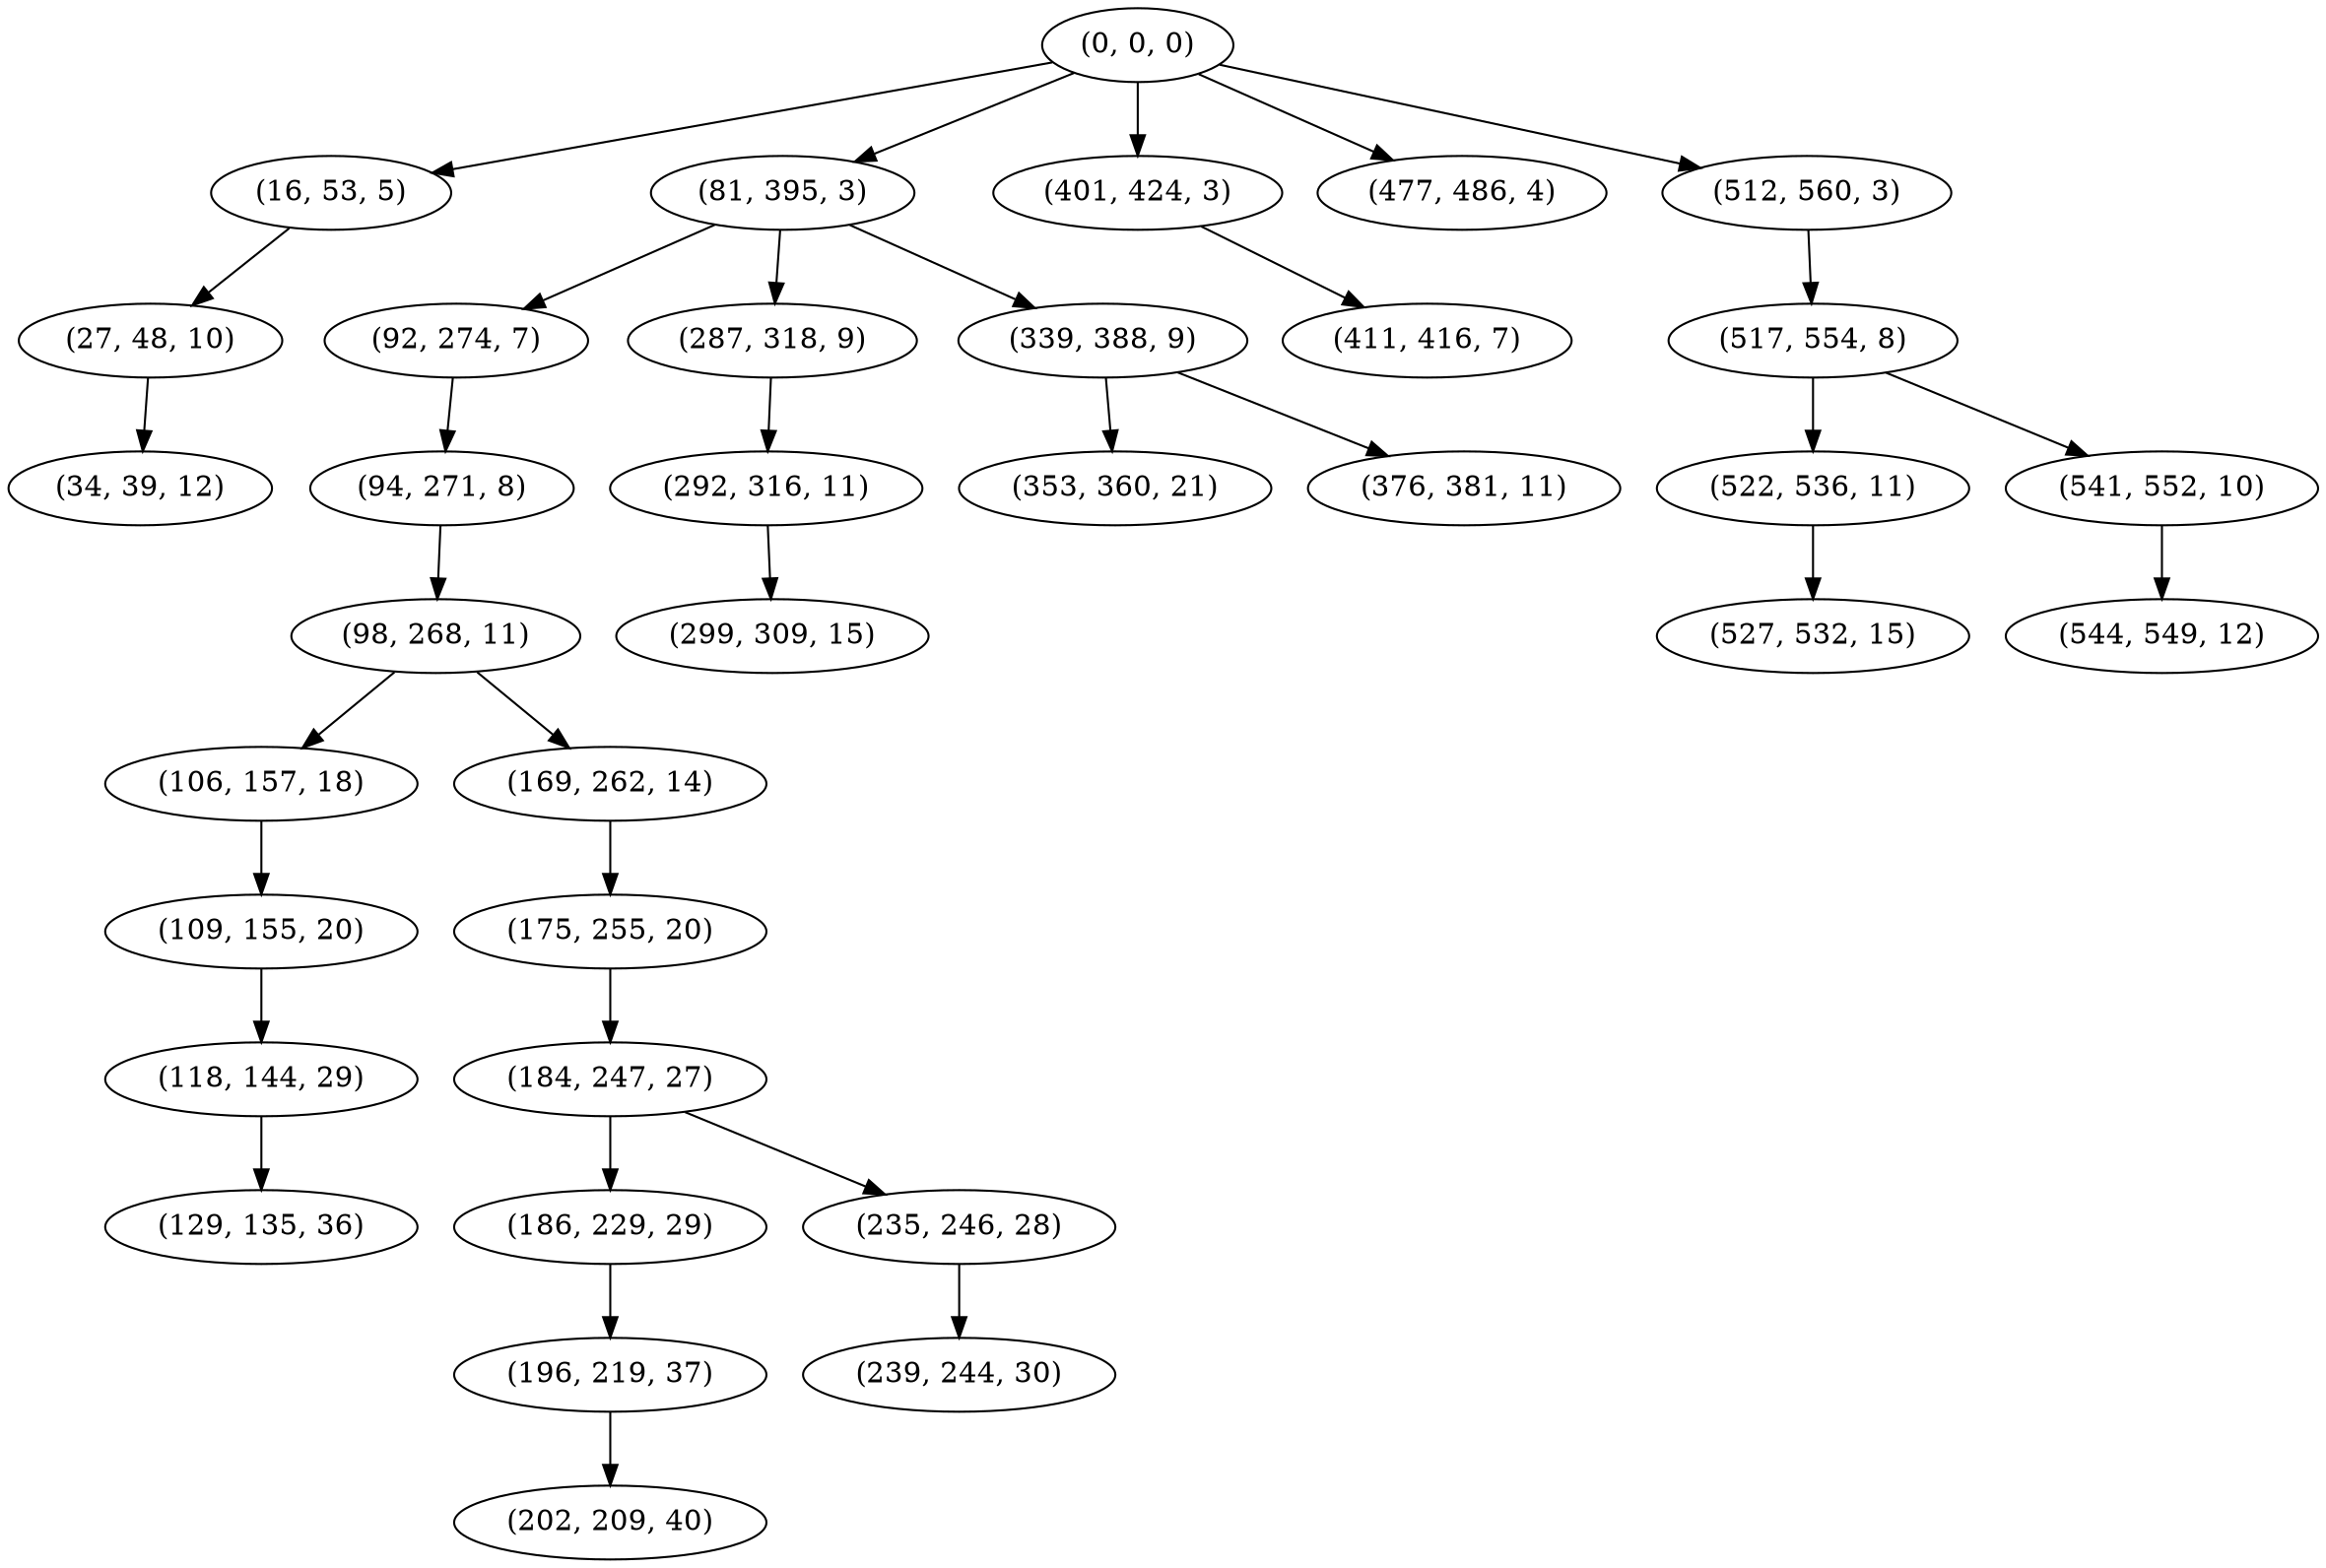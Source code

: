 digraph tree {
    "(0, 0, 0)";
    "(16, 53, 5)";
    "(27, 48, 10)";
    "(34, 39, 12)";
    "(81, 395, 3)";
    "(92, 274, 7)";
    "(94, 271, 8)";
    "(98, 268, 11)";
    "(106, 157, 18)";
    "(109, 155, 20)";
    "(118, 144, 29)";
    "(129, 135, 36)";
    "(169, 262, 14)";
    "(175, 255, 20)";
    "(184, 247, 27)";
    "(186, 229, 29)";
    "(196, 219, 37)";
    "(202, 209, 40)";
    "(235, 246, 28)";
    "(239, 244, 30)";
    "(287, 318, 9)";
    "(292, 316, 11)";
    "(299, 309, 15)";
    "(339, 388, 9)";
    "(353, 360, 21)";
    "(376, 381, 11)";
    "(401, 424, 3)";
    "(411, 416, 7)";
    "(477, 486, 4)";
    "(512, 560, 3)";
    "(517, 554, 8)";
    "(522, 536, 11)";
    "(527, 532, 15)";
    "(541, 552, 10)";
    "(544, 549, 12)";
    "(0, 0, 0)" -> "(16, 53, 5)";
    "(0, 0, 0)" -> "(81, 395, 3)";
    "(0, 0, 0)" -> "(401, 424, 3)";
    "(0, 0, 0)" -> "(477, 486, 4)";
    "(0, 0, 0)" -> "(512, 560, 3)";
    "(16, 53, 5)" -> "(27, 48, 10)";
    "(27, 48, 10)" -> "(34, 39, 12)";
    "(81, 395, 3)" -> "(92, 274, 7)";
    "(81, 395, 3)" -> "(287, 318, 9)";
    "(81, 395, 3)" -> "(339, 388, 9)";
    "(92, 274, 7)" -> "(94, 271, 8)";
    "(94, 271, 8)" -> "(98, 268, 11)";
    "(98, 268, 11)" -> "(106, 157, 18)";
    "(98, 268, 11)" -> "(169, 262, 14)";
    "(106, 157, 18)" -> "(109, 155, 20)";
    "(109, 155, 20)" -> "(118, 144, 29)";
    "(118, 144, 29)" -> "(129, 135, 36)";
    "(169, 262, 14)" -> "(175, 255, 20)";
    "(175, 255, 20)" -> "(184, 247, 27)";
    "(184, 247, 27)" -> "(186, 229, 29)";
    "(184, 247, 27)" -> "(235, 246, 28)";
    "(186, 229, 29)" -> "(196, 219, 37)";
    "(196, 219, 37)" -> "(202, 209, 40)";
    "(235, 246, 28)" -> "(239, 244, 30)";
    "(287, 318, 9)" -> "(292, 316, 11)";
    "(292, 316, 11)" -> "(299, 309, 15)";
    "(339, 388, 9)" -> "(353, 360, 21)";
    "(339, 388, 9)" -> "(376, 381, 11)";
    "(401, 424, 3)" -> "(411, 416, 7)";
    "(512, 560, 3)" -> "(517, 554, 8)";
    "(517, 554, 8)" -> "(522, 536, 11)";
    "(517, 554, 8)" -> "(541, 552, 10)";
    "(522, 536, 11)" -> "(527, 532, 15)";
    "(541, 552, 10)" -> "(544, 549, 12)";
}
